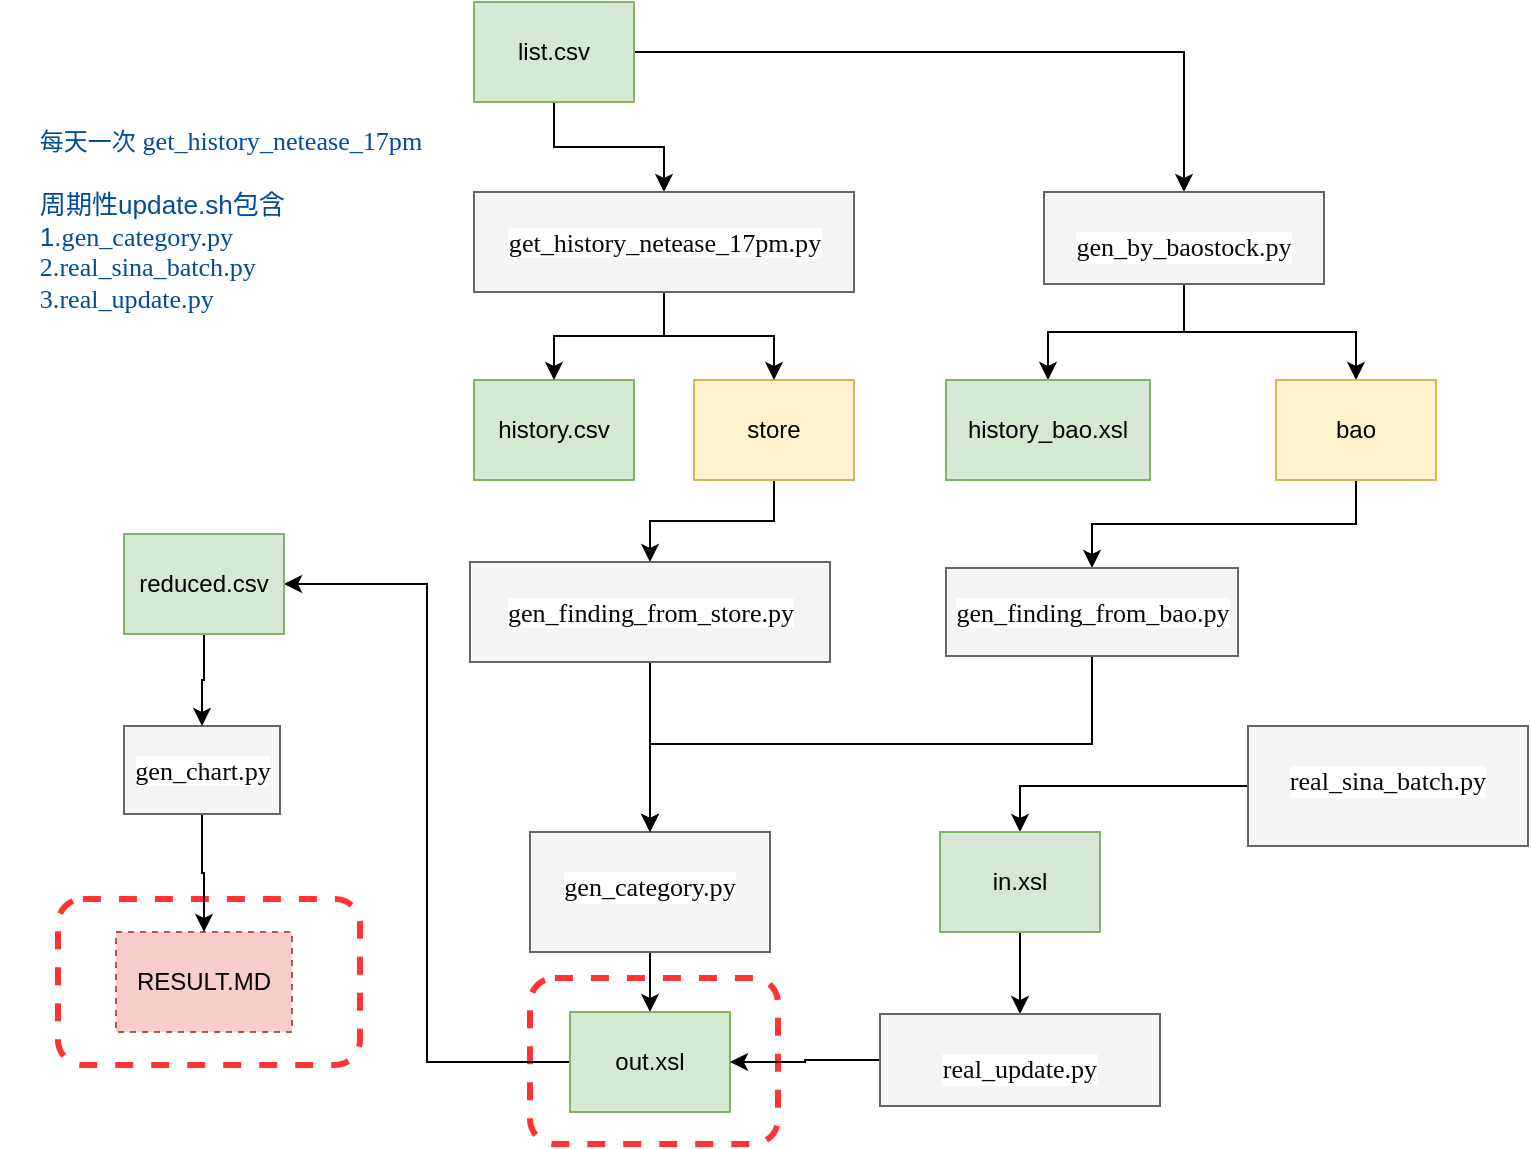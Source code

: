 <mxfile version="15.5.4" type="embed" pages="2"><diagram id="49M0BKL2xQ3SYK952rmj" name="架构"><mxGraphModel dx="978" dy="682" grid="0" gridSize="10" guides="1" tooltips="1" connect="1" arrows="1" fold="1" page="1" pageScale="1" pageWidth="4681" pageHeight="3300" math="0" shadow="0"><root><mxCell id="0"/><mxCell id="1" parent="0"/><mxCell id="21" value="" style="rounded=1;whiteSpace=wrap;html=1;dashed=1;strokeWidth=3;strokeColor=#FF3333;" parent="1" vertex="1"><mxGeometry x="318" y="529" width="124" height="83" as="geometry"/></mxCell><mxCell id="17" value="" style="rounded=1;whiteSpace=wrap;html=1;dashed=1;strokeWidth=3;strokeColor=#FF3333;" parent="1" vertex="1"><mxGeometry x="82" y="489.5" width="151" height="83" as="geometry"/></mxCell><mxCell id="23" style="edgeStyle=orthogonalEdgeStyle;rounded=0;orthogonalLoop=1;jettySize=auto;html=1;" edge="1" parent="1" source="O12l0vSPh0vt8pcs6gfs-1" target="O12l0vSPh0vt8pcs6gfs-23"><mxGeometry relative="1" as="geometry"/></mxCell><mxCell id="26" style="edgeStyle=orthogonalEdgeStyle;rounded=0;orthogonalLoop=1;jettySize=auto;html=1;exitX=1;exitY=0.5;exitDx=0;exitDy=0;entryX=0.5;entryY=0;entryDx=0;entryDy=0;" edge="1" parent="1" source="O12l0vSPh0vt8pcs6gfs-1" target="18"><mxGeometry relative="1" as="geometry"/></mxCell><mxCell id="O12l0vSPh0vt8pcs6gfs-1" value="list.csv" style="rounded=0;whiteSpace=wrap;html=1;fillColor=#d5e8d4;strokeColor=#82b366;" parent="1" vertex="1"><mxGeometry x="290" y="41" width="80" height="50" as="geometry"/></mxCell><mxCell id="O12l0vSPh0vt8pcs6gfs-2" value="&lt;pre style=&quot;background-color: #ffffff ; color: #080808 ; font-family: &amp;#34;.applesystemuifont&amp;#34; ; font-size: 9.8pt&quot;&gt;&lt;br&gt;&lt;/pre&gt;" style="text;whiteSpace=wrap;html=1;" parent="1" vertex="1"><mxGeometry x="380" y="140" width="200" height="10" as="geometry"/></mxCell><mxCell id="O12l0vSPh0vt8pcs6gfs-3" value="history.csv" style="rounded=0;whiteSpace=wrap;html=1;fillColor=#d5e8d4;strokeColor=#82b366;" parent="1" vertex="1"><mxGeometry x="290" y="230" width="80" height="50" as="geometry"/></mxCell><mxCell id="33" style="edgeStyle=orthogonalEdgeStyle;rounded=0;orthogonalLoop=1;jettySize=auto;html=1;exitX=0.5;exitY=1;exitDx=0;exitDy=0;" edge="1" parent="1" source="O12l0vSPh0vt8pcs6gfs-5" target="O12l0vSPh0vt8pcs6gfs-16"><mxGeometry relative="1" as="geometry"/></mxCell><mxCell id="O12l0vSPh0vt8pcs6gfs-5" value="store" style="rounded=0;whiteSpace=wrap;html=1;fillColor=#fff2cc;strokeColor=#d6b656;" parent="1" vertex="1"><mxGeometry x="400" y="230" width="80" height="50" as="geometry"/></mxCell><mxCell id="O12l0vSPh0vt8pcs6gfs-7" value="&lt;pre style=&quot;font-style: normal ; font-weight: 400 ; letter-spacing: normal ; text-align: left ; text-indent: 0px ; text-transform: none ; word-spacing: 0px ; background-color: rgb(255 , 255 , 255) ; color: rgb(8 , 8 , 8) ; font-family: &amp;#34;.applesystemuifont&amp;#34; ; font-size: 9.8pt&quot;&gt;&lt;br&gt;&lt;/pre&gt;" style="text;html=1;strokeColor=none;fillColor=none;align=center;verticalAlign=middle;whiteSpace=wrap;rounded=0;" parent="1" vertex="1"><mxGeometry x="410" y="160" width="40" height="20" as="geometry"/></mxCell><mxCell id="O12l0vSPh0vt8pcs6gfs-19" value="" style="edgeStyle=orthogonalEdgeStyle;rounded=0;orthogonalLoop=1;jettySize=auto;html=1;entryX=0.5;entryY=0;entryDx=0;entryDy=0;" parent="1" source="O12l0vSPh0vt8pcs6gfs-8" target="O12l0vSPh0vt8pcs6gfs-20" edge="1"><mxGeometry relative="1" as="geometry"><mxPoint x="398" y="576" as="targetPoint"/></mxGeometry></mxCell><mxCell id="O12l0vSPh0vt8pcs6gfs-8" value="&lt;pre style=&quot;background-color: #ffffff ; color: #080808 ; font-family: &amp;quot;.applesystemuifont&amp;quot; ; font-size: 9.8pt&quot;&gt;gen_category.py&lt;/pre&gt;" style="text;whiteSpace=wrap;html=1;fillColor=#f5f5f5;strokeColor=#666666;fontColor=#333333;align=center;" parent="1" vertex="1"><mxGeometry x="318" y="456" width="120" height="60" as="geometry"/></mxCell><mxCell id="35" style="edgeStyle=orthogonalEdgeStyle;rounded=0;orthogonalLoop=1;jettySize=auto;html=1;entryX=0.5;entryY=0;entryDx=0;entryDy=0;" edge="1" parent="1" source="O12l0vSPh0vt8pcs6gfs-16" target="O12l0vSPh0vt8pcs6gfs-8"><mxGeometry relative="1" as="geometry"/></mxCell><mxCell id="O12l0vSPh0vt8pcs6gfs-16" value="&lt;pre style=&quot;background-color: #ffffff ; color: #080808 ; font-family: &amp;#34;.applesystemuifont&amp;#34; ; font-size: 9.8pt&quot;&gt;gen_finding_from_store.py&lt;/pre&gt;" style="text;html=1;align=center;verticalAlign=middle;resizable=0;points=[];autosize=1;strokeColor=#666666;fillColor=#f5f5f5;fontColor=#333333;" parent="1" vertex="1"><mxGeometry x="288" y="321" width="180" height="50" as="geometry"/></mxCell><mxCell id="36" style="edgeStyle=orthogonalEdgeStyle;rounded=0;orthogonalLoop=1;jettySize=auto;html=1;entryX=1;entryY=0.5;entryDx=0;entryDy=0;" edge="1" parent="1" source="O12l0vSPh0vt8pcs6gfs-20" target="11"><mxGeometry relative="1" as="geometry"/></mxCell><mxCell id="O12l0vSPh0vt8pcs6gfs-20" value="out.xsl" style="rounded=0;whiteSpace=wrap;html=1;fillColor=#d5e8d4;strokeColor=#82b366;" parent="1" vertex="1"><mxGeometry x="338" y="546" width="80" height="50" as="geometry"/></mxCell><mxCell id="24" style="edgeStyle=orthogonalEdgeStyle;rounded=0;orthogonalLoop=1;jettySize=auto;html=1;entryX=0.5;entryY=0;entryDx=0;entryDy=0;" edge="1" parent="1" source="O12l0vSPh0vt8pcs6gfs-23" target="O12l0vSPh0vt8pcs6gfs-3"><mxGeometry relative="1" as="geometry"/></mxCell><mxCell id="25" style="edgeStyle=orthogonalEdgeStyle;rounded=0;orthogonalLoop=1;jettySize=auto;html=1;entryX=0.5;entryY=0;entryDx=0;entryDy=0;" edge="1" parent="1" source="O12l0vSPh0vt8pcs6gfs-23" target="O12l0vSPh0vt8pcs6gfs-5"><mxGeometry relative="1" as="geometry"/></mxCell><mxCell id="O12l0vSPh0vt8pcs6gfs-23" value="&lt;pre style=&quot;text-align: left ; background-color: rgb(255 , 255 , 255) ; color: rgb(8 , 8 , 8) ; font-family: &amp;#34;.applesystemuifont&amp;#34; ; font-size: 9.8pt&quot;&gt;get_history_netease_17pm.py&lt;/pre&gt;" style="text;html=1;align=center;verticalAlign=middle;resizable=0;points=[];autosize=1;strokeColor=#666666;fillColor=#f5f5f5;fontColor=#333333;" parent="1" vertex="1"><mxGeometry x="290" y="136" width="190" height="50" as="geometry"/></mxCell><mxCell id="O12l0vSPh0vt8pcs6gfs-28" value="" style="edgeStyle=orthogonalEdgeStyle;rounded=0;orthogonalLoop=1;jettySize=auto;html=1;entryX=0.5;entryY=0;entryDx=0;entryDy=0;" parent="1" source="O12l0vSPh0vt8pcs6gfs-26" target="O12l0vSPh0vt8pcs6gfs-29" edge="1"><mxGeometry relative="1" as="geometry"><mxPoint x="690" y="530" as="targetPoint"/></mxGeometry></mxCell><mxCell id="O12l0vSPh0vt8pcs6gfs-26" value="&lt;pre style=&quot;background-color: #ffffff ; color: #080808 ; font-family: &amp;quot;.applesystemuifont&amp;quot; ; font-size: 9.8pt&quot;&gt;real_sina_batch.py&lt;/pre&gt;" style="text;whiteSpace=wrap;html=1;fillColor=#f5f5f5;strokeColor=#666666;fontColor=#333333;align=center;" parent="1" vertex="1"><mxGeometry x="677" y="403" width="140" height="60" as="geometry"/></mxCell><mxCell id="6" style="edgeStyle=orthogonalEdgeStyle;rounded=0;orthogonalLoop=1;jettySize=auto;html=1;" parent="1" source="O12l0vSPh0vt8pcs6gfs-29" target="O12l0vSPh0vt8pcs6gfs-30" edge="1"><mxGeometry relative="1" as="geometry"/></mxCell><mxCell id="O12l0vSPh0vt8pcs6gfs-29" value="in.xsl" style="rounded=0;whiteSpace=wrap;html=1;fillColor=#d5e8d4;strokeColor=#82b366;" parent="1" vertex="1"><mxGeometry x="523" y="456" width="80" height="50" as="geometry"/></mxCell><mxCell id="29" style="edgeStyle=orthogonalEdgeStyle;rounded=0;orthogonalLoop=1;jettySize=auto;html=1;exitX=0;exitY=0.5;exitDx=0;exitDy=0;entryX=1;entryY=0.5;entryDx=0;entryDy=0;" edge="1" parent="1" source="O12l0vSPh0vt8pcs6gfs-30" target="O12l0vSPh0vt8pcs6gfs-20"><mxGeometry relative="1" as="geometry"/></mxCell><mxCell id="O12l0vSPh0vt8pcs6gfs-30" value="&lt;pre style=&quot;background-color: #ffffff ; color: #080808 ; font-family: &amp;#34;.applesystemuifont&amp;#34; ; font-size: 9.8pt&quot;&gt;real_update.py&lt;/pre&gt;" style="text;whiteSpace=wrap;html=1;fillColor=#f5f5f5;strokeColor=#666666;fontColor=#333333;align=center;" parent="1" vertex="1"><mxGeometry x="493" y="547" width="140" height="46" as="geometry"/></mxCell><mxCell id="O12l0vSPh0vt8pcs6gfs-36" value="&lt;div style=&quot;text-align: left&quot;&gt;&lt;span&gt;每天一次&amp;nbsp;&lt;/span&gt;&lt;span style=&quot;background-color: rgb(255, 255, 255); font-family: &amp;quot;.applesystemuifont&amp;quot;; font-size: 9.8pt;&quot;&gt;get_history_netease_17pm&lt;/span&gt;&lt;/div&gt;&lt;span style=&quot;background-color: rgb(255 , 255 , 255)&quot;&gt;&lt;div style=&quot;text-align: left&quot;&gt;&lt;font face=&quot;.applesystemuifont&quot;&gt;&lt;span style=&quot;font-size: 13.067px&quot;&gt;&lt;br&gt;&lt;/span&gt;&lt;/font&gt;&lt;/div&gt;&lt;font face=&quot;.applesystemuifont&quot;&gt;&lt;div style=&quot;text-align: left&quot;&gt;&lt;span style=&quot;font-size: 9.8pt&quot;&gt;周期性update.sh包含&lt;/span&gt;&lt;/div&gt;&lt;/font&gt;&lt;font face=&quot;.applesystemuifont&quot;&gt;&lt;div style=&quot;text-align: left&quot;&gt;&lt;span style=&quot;font-size: 9.8pt&quot;&gt;1.&lt;/span&gt;&lt;span style=&quot;font-family: &amp;quot;.applesystemuifont&amp;quot; ; font-size: 9.8pt ; text-align: center&quot;&gt;gen_category.py&lt;/span&gt;&lt;/div&gt;&lt;div style=&quot;text-align: left&quot;&gt;&lt;span style=&quot;font-family: &amp;quot;.applesystemuifont&amp;quot; ; font-size: 9.8pt ; text-align: center&quot;&gt;2.&lt;/span&gt;&lt;span style=&quot;font-family: &amp;quot;.applesystemuifont&amp;quot; ; font-size: 9.8pt ; text-align: center&quot;&gt;real_sina_batch.py&lt;/span&gt;&lt;/div&gt;&lt;div style=&quot;text-align: left&quot;&gt;&lt;span style=&quot;font-family: &amp;quot;.applesystemuifont&amp;quot; ; font-size: 9.8pt ; text-align: center&quot;&gt;3.&lt;/span&gt;&lt;span style=&quot;font-family: &amp;quot;.applesystemuifont&amp;quot; ; font-size: 9.8pt ; text-align: center&quot;&gt;real_update.py&lt;/span&gt;&lt;/div&gt;&lt;/font&gt;&lt;/span&gt;" style="text;html=1;align=center;verticalAlign=middle;resizable=0;points=[];autosize=1;strokeColor=none;fontColor=#004C99;" parent="1" vertex="1"><mxGeometry x="53" y="105" width="230" height="90" as="geometry"/></mxCell><mxCell id="5" value="RESULT.MD" style="rounded=0;whiteSpace=wrap;html=1;dashed=1;fillColor=#f8cecc;strokeColor=#b85450;" parent="1" vertex="1"><mxGeometry x="111" y="506" width="88" height="50" as="geometry"/></mxCell><mxCell id="16" style="edgeStyle=orthogonalEdgeStyle;rounded=0;orthogonalLoop=1;jettySize=auto;html=1;" parent="1" source="7" target="5" edge="1"><mxGeometry relative="1" as="geometry"/></mxCell><mxCell id="7" value="&lt;pre style=&quot;background-color: #ffffff ; color: #080808 ; font-family: &amp;#34;.applesystemuifont&amp;#34; ; font-size: 9.8pt&quot;&gt;gen_chart.py&lt;/pre&gt;" style="text;html=1;align=center;verticalAlign=middle;resizable=0;points=[];autosize=1;strokeColor=#666666;fillColor=#f5f5f5;fontColor=#333333;" parent="1" vertex="1"><mxGeometry x="115" y="403" width="78" height="44" as="geometry"/></mxCell><mxCell id="13" style="edgeStyle=orthogonalEdgeStyle;rounded=0;orthogonalLoop=1;jettySize=auto;html=1;" parent="1" source="11" target="7" edge="1"><mxGeometry relative="1" as="geometry"/></mxCell><mxCell id="11" value="reduced.csv" style="rounded=0;whiteSpace=wrap;html=1;fillColor=#d5e8d4;strokeColor=#82b366;" parent="1" vertex="1"><mxGeometry x="115" y="307" width="80" height="50" as="geometry"/></mxCell><mxCell id="20" value="" style="edgeStyle=orthogonalEdgeStyle;rounded=0;orthogonalLoop=1;jettySize=auto;html=1;" parent="1" source="18" target="19" edge="1"><mxGeometry relative="1" as="geometry"/></mxCell><mxCell id="28" style="edgeStyle=orthogonalEdgeStyle;rounded=0;orthogonalLoop=1;jettySize=auto;html=1;entryX=0.5;entryY=0;entryDx=0;entryDy=0;" edge="1" parent="1" source="18" target="27"><mxGeometry relative="1" as="geometry"/></mxCell><mxCell id="18" value="&lt;pre style=&quot;background-color: #ffffff ; color: #080808 ; font-family: &amp;#34;.applesystemuifont&amp;#34; ; font-size: 9.8pt&quot;&gt;gen_by_baostock.py&lt;/pre&gt;" style="text;whiteSpace=wrap;html=1;fillColor=#f5f5f5;strokeColor=#666666;fontColor=#333333;align=center;" parent="1" vertex="1"><mxGeometry x="575" y="136" width="140" height="46" as="geometry"/></mxCell><mxCell id="19" value="history_bao.xsl" style="rounded=0;whiteSpace=wrap;html=1;fillColor=#d5e8d4;strokeColor=#82b366;" parent="1" vertex="1"><mxGeometry x="526" y="230" width="102" height="50" as="geometry"/></mxCell><mxCell id="32" style="edgeStyle=orthogonalEdgeStyle;rounded=0;orthogonalLoop=1;jettySize=auto;html=1;exitX=0.5;exitY=1;exitDx=0;exitDy=0;" edge="1" parent="1" source="27" target="31"><mxGeometry relative="1" as="geometry"/></mxCell><mxCell id="27" value="bao" style="rounded=0;whiteSpace=wrap;html=1;fillColor=#fff2cc;strokeColor=#d6b656;" vertex="1" parent="1"><mxGeometry x="691" y="230" width="80" height="50" as="geometry"/></mxCell><mxCell id="34" style="edgeStyle=orthogonalEdgeStyle;rounded=0;orthogonalLoop=1;jettySize=auto;html=1;entryX=0.5;entryY=0;entryDx=0;entryDy=0;" edge="1" parent="1" source="31" target="O12l0vSPh0vt8pcs6gfs-8"><mxGeometry relative="1" as="geometry"><Array as="points"><mxPoint x="599" y="412"/><mxPoint x="378" y="412"/></Array></mxGeometry></mxCell><mxCell id="31" value="&lt;pre style=&quot;background-color: #ffffff ; color: #080808 ; font-family: &amp;#34;.applesystemuifont&amp;#34; ; font-size: 9.8pt&quot;&gt;gen_finding_from_bao.py&lt;/pre&gt;" style="text;html=1;align=center;verticalAlign=middle;resizable=0;points=[];autosize=1;strokeColor=#666666;fillColor=#f5f5f5;fontColor=#333333;" vertex="1" parent="1"><mxGeometry x="526" y="324" width="146" height="44" as="geometry"/></mxCell></root></mxGraphModel></diagram><diagram name="轮回" id="Z0dMWBPU9xTWIg4HfM4v"><mxGraphModel dx="618" dy="430" grid="0" gridSize="10" guides="1" tooltips="1" connect="1" arrows="1" fold="1" page="1" pageScale="1" pageWidth="4681" pageHeight="3300" math="0" shadow="0"><root><mxCell id="NnbxXauB8LlppTzdRxM3-0"/><mxCell id="NnbxXauB8LlppTzdRxM3-1" parent="NnbxXauB8LlppTzdRxM3-0"/><mxCell id="p_ZX6UtUCb0Ut0Xr4IG1-3" value="" style="edgeStyle=orthogonalEdgeStyle;rounded=0;orthogonalLoop=1;jettySize=auto;html=1;endArrow=none;endFill=0;" parent="NnbxXauB8LlppTzdRxM3-1" source="p_ZX6UtUCb0Ut0Xr4IG1-0" target="p_ZX6UtUCb0Ut0Xr4IG1-2" edge="1"><mxGeometry relative="1" as="geometry"/></mxCell><mxCell id="p_ZX6UtUCb0Ut0Xr4IG1-0" value="天宝基建9板" style="rounded=1;whiteSpace=wrap;html=1;fillColor=#e51400;fontColor=#ffffff;strokeColor=#B20000;" parent="NnbxXauB8LlppTzdRxM3-1" vertex="1"><mxGeometry x="257" y="554" width="70" height="31" as="geometry"/></mxCell><mxCell id="p_ZX6UtUCb0Ut0Xr4IG1-5" value="" style="edgeStyle=orthogonalEdgeStyle;rounded=0;orthogonalLoop=1;jettySize=auto;html=1;endArrow=none;endFill=0;" parent="NnbxXauB8LlppTzdRxM3-1" source="p_ZX6UtUCb0Ut0Xr4IG1-1" target="p_ZX6UtUCb0Ut0Xr4IG1-4" edge="1"><mxGeometry relative="1" as="geometry"/></mxCell><mxCell id="p_ZX6UtUCb0Ut0Xr4IG1-1" value="盘龙药业8板" style="rounded=1;whiteSpace=wrap;html=1;fillColor=#ffcc99;strokeColor=#36393d;" parent="NnbxXauB8LlppTzdRxM3-1" vertex="1"><mxGeometry x="322" y="327" width="70" height="31" as="geometry"/></mxCell><mxCell id="p_ZX6UtUCb0Ut0Xr4IG1-9" value="" style="edgeStyle=orthogonalEdgeStyle;rounded=0;orthogonalLoop=1;jettySize=auto;html=1;endArrow=none;endFill=0;" parent="NnbxXauB8LlppTzdRxM3-1" source="p_ZX6UtUCb0Ut0Xr4IG1-2" target="p_ZX6UtUCb0Ut0Xr4IG1-8" edge="1"><mxGeometry relative="1" as="geometry"/></mxCell><mxCell id="p_ZX6UtUCb0Ut0Xr4IG1-26" value="" style="edgeStyle=orthogonalEdgeStyle;rounded=0;orthogonalLoop=1;jettySize=auto;html=1;endArrow=none;endFill=0;" parent="NnbxXauB8LlppTzdRxM3-1" source="p_ZX6UtUCb0Ut0Xr4IG1-2" target="p_ZX6UtUCb0Ut0Xr4IG1-25" edge="1"><mxGeometry relative="1" as="geometry"/></mxCell><mxCell id="p_ZX6UtUCb0Ut0Xr4IG1-2" value="基建" style="rounded=1;whiteSpace=wrap;html=1;fillColor=#e51400;fontColor=#ffffff;strokeColor=#B20000;" parent="NnbxXauB8LlppTzdRxM3-1" vertex="1"><mxGeometry x="257" y="443" width="70" height="31" as="geometry"/></mxCell><mxCell id="p_ZX6UtUCb0Ut0Xr4IG1-7" value="" style="edgeStyle=orthogonalEdgeStyle;rounded=0;orthogonalLoop=1;jettySize=auto;html=1;endArrow=none;endFill=0;" parent="NnbxXauB8LlppTzdRxM3-1" source="p_ZX6UtUCb0Ut0Xr4IG1-4" target="p_ZX6UtUCb0Ut0Xr4IG1-6" edge="1"><mxGeometry relative="1" as="geometry"/></mxCell><mxCell id="p_ZX6UtUCb0Ut0Xr4IG1-14" style="edgeStyle=orthogonalEdgeStyle;rounded=0;orthogonalLoop=1;jettySize=auto;html=1;entryX=0;entryY=0.5;entryDx=0;entryDy=0;endArrow=none;endFill=0;" parent="NnbxXauB8LlppTzdRxM3-1" source="p_ZX6UtUCb0Ut0Xr4IG1-4" target="p_ZX6UtUCb0Ut0Xr4IG1-11" edge="1"><mxGeometry relative="1" as="geometry"><Array as="points"><mxPoint x="431" y="232"/><mxPoint x="431" y="189"/></Array></mxGeometry></mxCell><mxCell id="p_ZX6UtUCb0Ut0Xr4IG1-19" style="edgeStyle=orthogonalEdgeStyle;rounded=0;orthogonalLoop=1;jettySize=auto;html=1;entryX=1;entryY=0.5;entryDx=0;entryDy=0;endArrow=none;endFill=0;" parent="NnbxXauB8LlppTzdRxM3-1" source="p_ZX6UtUCb0Ut0Xr4IG1-4" target="p_ZX6UtUCb0Ut0Xr4IG1-17" edge="1"><mxGeometry relative="1" as="geometry"/></mxCell><mxCell id="p_ZX6UtUCb0Ut0Xr4IG1-20" style="edgeStyle=orthogonalEdgeStyle;rounded=0;orthogonalLoop=1;jettySize=auto;html=1;entryX=1;entryY=0.5;entryDx=0;entryDy=0;endArrow=none;endFill=0;" parent="NnbxXauB8LlppTzdRxM3-1" source="p_ZX6UtUCb0Ut0Xr4IG1-4" target="p_ZX6UtUCb0Ut0Xr4IG1-18" edge="1"><mxGeometry relative="1" as="geometry"/></mxCell><mxCell id="p_ZX6UtUCb0Ut0Xr4IG1-22" style="edgeStyle=orthogonalEdgeStyle;rounded=0;orthogonalLoop=1;jettySize=auto;html=1;entryX=0.01;entryY=0.581;entryDx=0;entryDy=0;entryPerimeter=0;endArrow=none;endFill=0;" parent="NnbxXauB8LlppTzdRxM3-1" source="p_ZX6UtUCb0Ut0Xr4IG1-4" target="p_ZX6UtUCb0Ut0Xr4IG1-10" edge="1"><mxGeometry relative="1" as="geometry"/></mxCell><mxCell id="p_ZX6UtUCb0Ut0Xr4IG1-4" value="医药" style="rounded=1;whiteSpace=wrap;html=1;fillColor=#ffcc99;strokeColor=#36393d;" parent="NnbxXauB8LlppTzdRxM3-1" vertex="1"><mxGeometry x="322" y="216" width="70" height="31" as="geometry"/></mxCell><mxCell id="p_ZX6UtUCb0Ut0Xr4IG1-6" value="九安医疗" style="rounded=1;whiteSpace=wrap;html=1;fillColor=#ffcc99;strokeColor=#36393d;" parent="NnbxXauB8LlppTzdRxM3-1" vertex="1"><mxGeometry x="472" y="216" width="70" height="31" as="geometry"/></mxCell><mxCell id="p_ZX6UtUCb0Ut0Xr4IG1-8" value="浙江建投" style="rounded=1;whiteSpace=wrap;html=1;fillColor=#e3c800;fontColor=#000000;strokeColor=#B09500;" parent="NnbxXauB8LlppTzdRxM3-1" vertex="1"><mxGeometry x="107" y="443" width="70" height="31" as="geometry"/></mxCell><mxCell id="p_ZX6UtUCb0Ut0Xr4IG1-10" value="龙津药业" style="rounded=1;whiteSpace=wrap;html=1;fillColor=#ffcc99;strokeColor=#36393d;" parent="NnbxXauB8LlppTzdRxM3-1" vertex="1"><mxGeometry x="472" y="259" width="70" height="31" as="geometry"/></mxCell><mxCell id="p_ZX6UtUCb0Ut0Xr4IG1-11" value="精华制药" style="rounded=1;whiteSpace=wrap;html=1;fillColor=#ffcc99;strokeColor=#36393d;" parent="NnbxXauB8LlppTzdRxM3-1" vertex="1"><mxGeometry x="470" y="173" width="70" height="31" as="geometry"/></mxCell><mxCell id="p_ZX6UtUCb0Ut0Xr4IG1-17" value="中欣氟材&lt;span style=&quot;color: rgba(0 , 0 , 0 , 0) ; font-family: monospace ; font-size: 0px&quot;&gt;%3CmxGraphModel%3E%3Croot%3E%3CmxCell%20id%3D%220%22%2F%3E%3CmxCell%20id%3D%221%22%20parent%3D%220%22%2F%3E%3CmxCell%20id%3D%222%22%20value%3D%22%E5%8C%BB%E8%8D%AF%22%20style%3D%22rounded%3D1%3BwhiteSpace%3Dwrap%3Bhtml%3D1%3BfillColor%3D%23e51400%3BfontColor%3D%23ffffff%3BstrokeColor%3D%23B20000%3B%22%20vertex%3D%221%22%20parent%3D%221%22%3E%3CmxGeometry%20x%3D%22322%22%20y%3D%22216%22%20width%3D%2270%22%20height%3D%2231%22%20as%3D%22geometry%22%2F%3E%3C%2FmxCell%3E%3C%2Froot%3E%3C%2FmxGraphModel%3E&lt;/span&gt;" style="rounded=1;whiteSpace=wrap;html=1;fillColor=#ffcc99;strokeColor=#36393d;" parent="NnbxXauB8LlppTzdRxM3-1" vertex="1"><mxGeometry x="212" y="173" width="70" height="31" as="geometry"/></mxCell><mxCell id="p_ZX6UtUCb0Ut0Xr4IG1-18" value="上海医药" style="rounded=1;whiteSpace=wrap;html=1;fillColor=#ffcc99;strokeColor=#36393d;" parent="NnbxXauB8LlppTzdRxM3-1" vertex="1"><mxGeometry x="212" y="216" width="70" height="31" as="geometry"/></mxCell><mxCell id="p_ZX6UtUCb0Ut0Xr4IG1-23" value="1" style="ellipse;whiteSpace=wrap;html=1;aspect=fixed;strokeWidth=3;strokeColor=#ae4132;fontStyle=1;fillColor=#fad9d5;" parent="NnbxXauB8LlppTzdRxM3-1" vertex="1"><mxGeometry x="287" y="330" width="28" height="28" as="geometry"/></mxCell><mxCell id="p_ZX6UtUCb0Ut0Xr4IG1-24" value="1" style="ellipse;whiteSpace=wrap;html=1;aspect=fixed;strokeWidth=3;strokeColor=#ae4132;fontStyle=1;fillColor=#fad9d5;" parent="NnbxXauB8LlppTzdRxM3-1" vertex="1"><mxGeometry x="223" y="557" width="28" height="28" as="geometry"/></mxCell><mxCell id="p_ZX6UtUCb0Ut0Xr4IG1-25" value="阳光城6板" style="rounded=1;whiteSpace=wrap;html=1;fillColor=#ffcc99;strokeColor=#36393d;" parent="NnbxXauB8LlppTzdRxM3-1" vertex="1"><mxGeometry x="407" y="443" width="70" height="31" as="geometry"/></mxCell><mxCell id="p_ZX6UtUCb0Ut0Xr4IG1-27" value="2" style="ellipse;whiteSpace=wrap;html=1;aspect=fixed;strokeWidth=3;strokeColor=#ae4132;fontStyle=1;fillColor=#fad9d5;" parent="NnbxXauB8LlppTzdRxM3-1" vertex="1"><mxGeometry x="376" y="425" width="28" height="28" as="geometry"/></mxCell></root></mxGraphModel></diagram></mxfile>